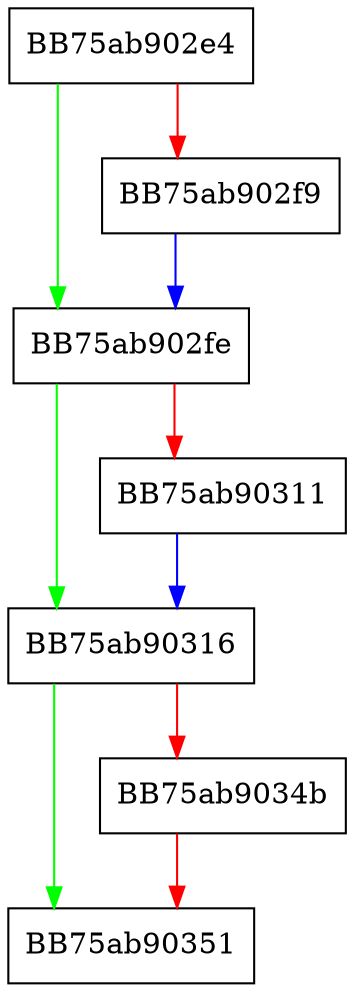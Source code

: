 digraph AddUrl {
  node [shape="box"];
  graph [splines=ortho];
  BB75ab902e4 -> BB75ab902fe [color="green"];
  BB75ab902e4 -> BB75ab902f9 [color="red"];
  BB75ab902f9 -> BB75ab902fe [color="blue"];
  BB75ab902fe -> BB75ab90316 [color="green"];
  BB75ab902fe -> BB75ab90311 [color="red"];
  BB75ab90311 -> BB75ab90316 [color="blue"];
  BB75ab90316 -> BB75ab90351 [color="green"];
  BB75ab90316 -> BB75ab9034b [color="red"];
  BB75ab9034b -> BB75ab90351 [color="red"];
}